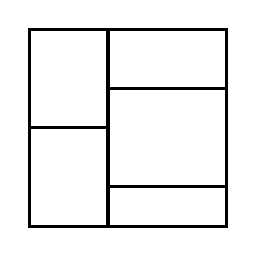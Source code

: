 \begin{tikzpicture}[very thick, scale=.5]
    \draw (0,5/2) rectangle (2,5);
    \draw (0,0) rectangle (2,5/2);
    \draw (2,7/2) rectangle (5,5);
    \draw (2,1) rectangle (5,7/2);
    \draw (2,0) rectangle (5,1);
\end{tikzpicture}

